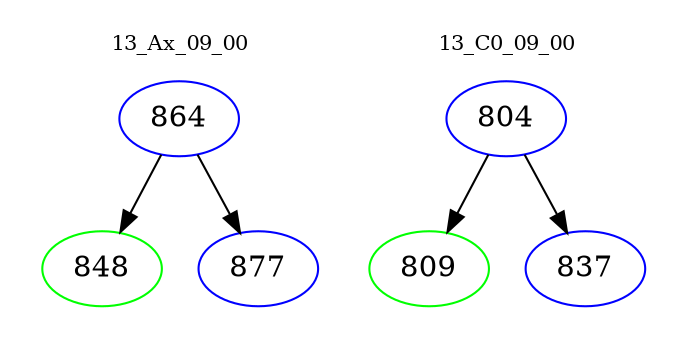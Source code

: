 digraph{
subgraph cluster_0 {
color = white
label = "13_Ax_09_00";
fontsize=10;
T0_864 [label="864", color="blue"]
T0_864 -> T0_848 [color="black"]
T0_848 [label="848", color="green"]
T0_864 -> T0_877 [color="black"]
T0_877 [label="877", color="blue"]
}
subgraph cluster_1 {
color = white
label = "13_C0_09_00";
fontsize=10;
T1_804 [label="804", color="blue"]
T1_804 -> T1_809 [color="black"]
T1_809 [label="809", color="green"]
T1_804 -> T1_837 [color="black"]
T1_837 [label="837", color="blue"]
}
}
